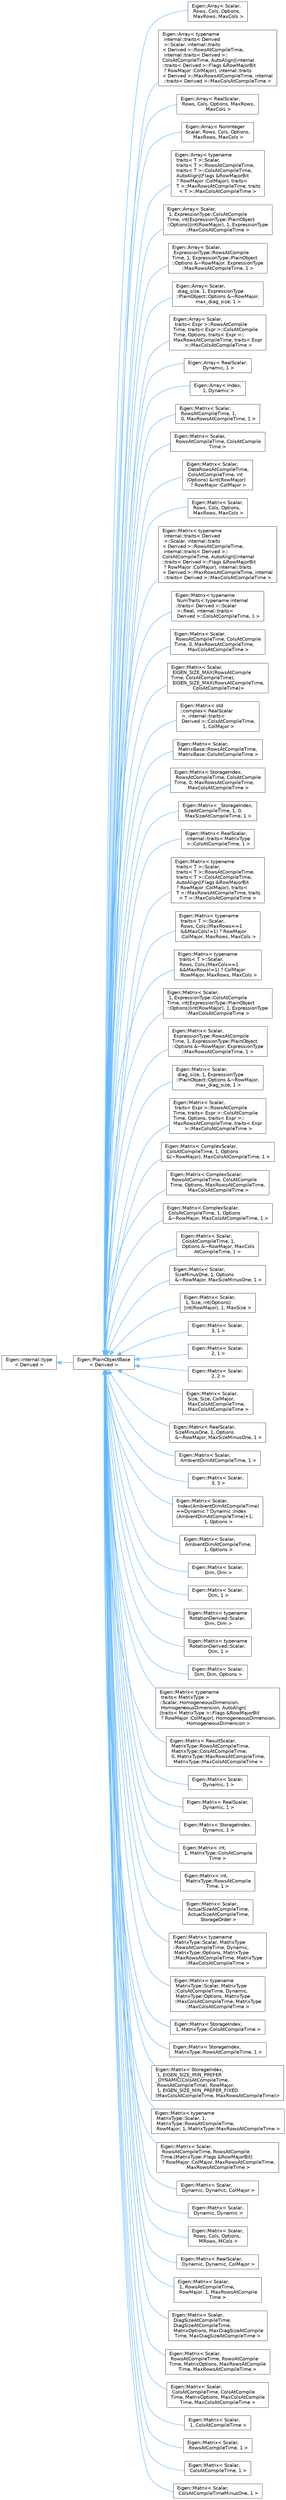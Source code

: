 digraph "Graphical Class Hierarchy"
{
 // LATEX_PDF_SIZE
  bgcolor="transparent";
  edge [fontname=Helvetica,fontsize=10,labelfontname=Helvetica,labelfontsize=10];
  node [fontname=Helvetica,fontsize=10,shape=box,height=0.2,width=0.4];
  rankdir="LR";
  Node0 [id="Node000000",label="Eigen::internal::type\l\< Derived \>",height=0.2,width=0.4,color="grey40", fillcolor="white", style="filled",URL="$structEigen_1_1internal_1_1dense__xpr__base.html",tooltip=" "];
  Node0 -> Node1 [id="edge1101_Node000000_Node000001",dir="back",color="steelblue1",style="solid",tooltip=" "];
  Node1 [id="Node000001",label="Eigen::PlainObjectBase\l\< Derived \>",height=0.2,width=0.4,color="grey40", fillcolor="white", style="filled",URL="$classEigen_1_1PlainObjectBase.html",tooltip=" "];
  Node1 -> Node2 [id="edge1102_Node000001_Node000002",dir="back",color="steelblue1",style="solid",tooltip=" "];
  Node2 [id="Node000002",label="Eigen::Array\< Scalar,\l Rows, Cols, Options,\l MaxRows, MaxCols \>",height=0.2,width=0.4,color="grey40", fillcolor="white", style="filled",URL="$classEigen_1_1Array.html",tooltip=" "];
  Node1 -> Node3 [id="edge1103_Node000001_Node000003",dir="back",color="steelblue1",style="solid",tooltip=" "];
  Node3 [id="Node000003",label="Eigen::Array\< typename\l internal::traits\< Derived\l \>::Scalar, internal::traits\l\< Derived \>::RowsAtCompileTime,\l internal::traits\< Derived \>::\lColsAtCompileTime, AutoAlign\|(internal\l::traits\< Derived \>::Flags &RowMajorBit\l ? RowMajor :ColMajor), internal::traits\l\< Derived \>::MaxRowsAtCompileTime, internal\l::traits\< Derived \>::MaxColsAtCompileTime \>",height=0.2,width=0.4,color="grey40", fillcolor="white", style="filled",URL="$classEigen_1_1Array.html",tooltip=" "];
  Node1 -> Node4 [id="edge1104_Node000001_Node000004",dir="back",color="steelblue1",style="solid",tooltip=" "];
  Node4 [id="Node000004",label="Eigen::Array\< RealScalar,\l Rows, Cols, Options, MaxRows,\l MaxCols \>",height=0.2,width=0.4,color="grey40", fillcolor="white", style="filled",URL="$classEigen_1_1Array.html",tooltip=" "];
  Node1 -> Node5 [id="edge1105_Node000001_Node000005",dir="back",color="steelblue1",style="solid",tooltip=" "];
  Node5 [id="Node000005",label="Eigen::Array\< NonInteger\lScalar, Rows, Cols, Options,\l MaxRows, MaxCols \>",height=0.2,width=0.4,color="grey40", fillcolor="white", style="filled",URL="$classEigen_1_1Array.html",tooltip=" "];
  Node1 -> Node6 [id="edge1106_Node000001_Node000006",dir="back",color="steelblue1",style="solid",tooltip=" "];
  Node6 [id="Node000006",label="Eigen::Array\< typename\l traits\< T \>::Scalar,\l traits\< T \>::RowsAtCompileTime,\l traits\< T \>::ColsAtCompileTime,\l AutoAlign\|(Flags &RowMajorBit\l ? RowMajor :ColMajor), traits\<\l T \>::MaxRowsAtCompileTime, traits\l\< T \>::MaxColsAtCompileTime \>",height=0.2,width=0.4,color="grey40", fillcolor="white", style="filled",URL="$classEigen_1_1Array.html",tooltip=" "];
  Node1 -> Node7 [id="edge1107_Node000001_Node000007",dir="back",color="steelblue1",style="solid",tooltip=" "];
  Node7 [id="Node000007",label="Eigen::Array\< Scalar,\l 1, ExpressionType::ColsAtCompile\lTime, int(ExpressionType::PlainObject\l::Options)\|int(RowMajor), 1, ExpressionType\l::MaxColsAtCompileTime \>",height=0.2,width=0.4,color="grey40", fillcolor="white", style="filled",URL="$classEigen_1_1Array.html",tooltip=" "];
  Node1 -> Node8 [id="edge1108_Node000001_Node000008",dir="back",color="steelblue1",style="solid",tooltip=" "];
  Node8 [id="Node000008",label="Eigen::Array\< Scalar,\l ExpressionType::RowsAtCompile\lTime, 1, ExpressionType::PlainObject\l::Options &~RowMajor, ExpressionType\l::MaxRowsAtCompileTime, 1 \>",height=0.2,width=0.4,color="grey40", fillcolor="white", style="filled",URL="$classEigen_1_1Array.html",tooltip=" "];
  Node1 -> Node9 [id="edge1109_Node000001_Node000009",dir="back",color="steelblue1",style="solid",tooltip=" "];
  Node9 [id="Node000009",label="Eigen::Array\< Scalar,\l diag_size, 1, ExpressionType\l::PlainObject::Options &~RowMajor,\l max_diag_size, 1 \>",height=0.2,width=0.4,color="grey40", fillcolor="white", style="filled",URL="$classEigen_1_1Array.html",tooltip=" "];
  Node1 -> Node10 [id="edge1110_Node000001_Node000010",dir="back",color="steelblue1",style="solid",tooltip=" "];
  Node10 [id="Node000010",label="Eigen::Array\< Scalar,\l traits\< Expr \>::RowsAtCompile\lTime, traits\< Expr \>::ColsAtCompile\lTime, Options, traits\< Expr \>::\lMaxRowsAtCompileTime, traits\< Expr\l \>::MaxColsAtCompileTime \>",height=0.2,width=0.4,color="grey40", fillcolor="white", style="filled",URL="$classEigen_1_1Array.html",tooltip=" "];
  Node1 -> Node11 [id="edge1111_Node000001_Node000011",dir="back",color="steelblue1",style="solid",tooltip=" "];
  Node11 [id="Node000011",label="Eigen::Array\< RealScalar,\l Dynamic, 1 \>",height=0.2,width=0.4,color="grey40", fillcolor="white", style="filled",URL="$classEigen_1_1Array.html",tooltip=" "];
  Node1 -> Node12 [id="edge1112_Node000001_Node000012",dir="back",color="steelblue1",style="solid",tooltip=" "];
  Node12 [id="Node000012",label="Eigen::Array\< Index,\l 1, Dynamic \>",height=0.2,width=0.4,color="grey40", fillcolor="white", style="filled",URL="$classEigen_1_1Array.html",tooltip=" "];
  Node1 -> Node13 [id="edge1113_Node000001_Node000013",dir="back",color="steelblue1",style="solid",tooltip=" "];
  Node13 [id="Node000013",label="Eigen::Matrix\< Scalar,\l RowsAtCompileTime, 1,\l 0, MaxRowsAtCompileTime, 1 \>",height=0.2,width=0.4,color="grey40", fillcolor="white", style="filled",URL="$classEigen_1_1Matrix.html",tooltip=" "];
  Node1 -> Node14 [id="edge1114_Node000001_Node000014",dir="back",color="steelblue1",style="solid",tooltip=" "];
  Node14 [id="Node000014",label="Eigen::Matrix\< Scalar,\l RowsAtCompileTime, ColsAtCompile\lTime \>",height=0.2,width=0.4,color="grey40", fillcolor="white", style="filled",URL="$classEigen_1_1Matrix.html",tooltip=" "];
  Node1 -> Node15 [id="edge1115_Node000001_Node000015",dir="back",color="steelblue1",style="solid",tooltip=" "];
  Node15 [id="Node000015",label="Eigen::Matrix\< Scalar,\l DataRowsAtCompileTime,\l ColsAtCompileTime, int\l(Options) &int(RowMajor)\l ? RowMajor :ColMajor \>",height=0.2,width=0.4,color="grey40", fillcolor="white", style="filled",URL="$classEigen_1_1Matrix.html",tooltip=" "];
  Node1 -> Node16 [id="edge1116_Node000001_Node000016",dir="back",color="steelblue1",style="solid",tooltip=" "];
  Node16 [id="Node000016",label="Eigen::Matrix\< Scalar,\l Rows, Cols, Options,\l MaxRows, MaxCols \>",height=0.2,width=0.4,color="grey40", fillcolor="white", style="filled",URL="$classEigen_1_1Matrix.html",tooltip=" "];
  Node1 -> Node17 [id="edge1117_Node000001_Node000017",dir="back",color="steelblue1",style="solid",tooltip=" "];
  Node17 [id="Node000017",label="Eigen::Matrix\< typename\l internal::traits\< Derived\l \>::Scalar, internal::traits\l\< Derived \>::RowsAtCompileTime,\l internal::traits\< Derived \>::\lColsAtCompileTime, AutoAlign\|(internal\l::traits\< Derived \>::Flags &RowMajorBit\l ? RowMajor :ColMajor), internal::traits\l\< Derived \>::MaxRowsAtCompileTime, internal\l::traits\< Derived \>::MaxColsAtCompileTime \>",height=0.2,width=0.4,color="grey40", fillcolor="white", style="filled",URL="$classEigen_1_1Matrix.html",tooltip=" "];
  Node1 -> Node18 [id="edge1118_Node000001_Node000018",dir="back",color="steelblue1",style="solid",tooltip=" "];
  Node18 [id="Node000018",label="Eigen::Matrix\< typename\l NumTraits\< typename internal\l::traits\< Derived \>::Scalar\l \>::Real, internal::traits\<\l Derived \>::ColsAtCompileTime, 1 \>",height=0.2,width=0.4,color="grey40", fillcolor="white", style="filled",URL="$classEigen_1_1Matrix.html",tooltip=" "];
  Node1 -> Node19 [id="edge1119_Node000001_Node000019",dir="back",color="steelblue1",style="solid",tooltip=" "];
  Node19 [id="Node000019",label="Eigen::Matrix\< Scalar,\l RowsAtCompileTime, ColsAtCompile\lTime, 0, MaxRowsAtCompileTime,\l MaxColsAtCompileTime \>",height=0.2,width=0.4,color="grey40", fillcolor="white", style="filled",URL="$classEigen_1_1Matrix.html",tooltip=" "];
  Node1 -> Node20 [id="edge1120_Node000001_Node000020",dir="back",color="steelblue1",style="solid",tooltip=" "];
  Node20 [id="Node000020",label="Eigen::Matrix\< Scalar,\l EIGEN_SIZE_MAX(RowsAtCompile\lTime, ColsAtCompileTime),\l EIGEN_SIZE_MAX(RowsAtCompileTime,\l ColsAtCompileTime)\>",height=0.2,width=0.4,color="grey40", fillcolor="white", style="filled",URL="$classEigen_1_1Matrix.html",tooltip=" "];
  Node1 -> Node21 [id="edge1121_Node000001_Node000021",dir="back",color="steelblue1",style="solid",tooltip=" "];
  Node21 [id="Node000021",label="Eigen::Matrix\< std\l::complex\< RealScalar\l \>, internal::traits\<\l Derived \>::ColsAtCompileTime,\l 1, ColMajor \>",height=0.2,width=0.4,color="grey40", fillcolor="white", style="filled",URL="$classEigen_1_1Matrix.html",tooltip=" "];
  Node1 -> Node22 [id="edge1122_Node000001_Node000022",dir="back",color="steelblue1",style="solid",tooltip=" "];
  Node22 [id="Node000022",label="Eigen::Matrix\< Scalar,\l MatrixBase::RowsAtCompileTime,\l MatrixBase::ColsAtCompileTime \>",height=0.2,width=0.4,color="grey40", fillcolor="white", style="filled",URL="$classEigen_1_1Matrix.html",tooltip=" "];
  Node1 -> Node23 [id="edge1123_Node000001_Node000023",dir="back",color="steelblue1",style="solid",tooltip=" "];
  Node23 [id="Node000023",label="Eigen::Matrix\< StorageIndex,\l RowsAtCompileTime, ColsAtCompile\lTime, 0, MaxRowsAtCompileTime,\l MaxColsAtCompileTime \>",height=0.2,width=0.4,color="grey40", fillcolor="white", style="filled",URL="$classEigen_1_1Matrix.html",tooltip=" "];
  Node1 -> Node24 [id="edge1124_Node000001_Node000024",dir="back",color="steelblue1",style="solid",tooltip=" "];
  Node24 [id="Node000024",label="Eigen::Matrix\< _StorageIndex,\l SizeAtCompileTime, 1, 0,\l MaxSizeAtCompileTime, 1 \>",height=0.2,width=0.4,color="grey40", fillcolor="white", style="filled",URL="$classEigen_1_1Matrix.html",tooltip=" "];
  Node1 -> Node25 [id="edge1125_Node000001_Node000025",dir="back",color="steelblue1",style="solid",tooltip=" "];
  Node25 [id="Node000025",label="Eigen::Matrix\< RealScalar,\l internal::traits\< MatrixType\l \>::ColsAtCompileTime, 1 \>",height=0.2,width=0.4,color="grey40", fillcolor="white", style="filled",URL="$classEigen_1_1Matrix.html",tooltip=" "];
  Node1 -> Node26 [id="edge1126_Node000001_Node000026",dir="back",color="steelblue1",style="solid",tooltip=" "];
  Node26 [id="Node000026",label="Eigen::Matrix\< typename\l traits\< T \>::Scalar,\l traits\< T \>::RowsAtCompileTime,\l traits\< T \>::ColsAtCompileTime,\l AutoAlign\|(Flags &RowMajorBit\l ? RowMajor :ColMajor), traits\<\l T \>::MaxRowsAtCompileTime, traits\l\< T \>::MaxColsAtCompileTime \>",height=0.2,width=0.4,color="grey40", fillcolor="white", style="filled",URL="$classEigen_1_1Matrix.html",tooltip=" "];
  Node1 -> Node27 [id="edge1127_Node000001_Node000027",dir="back",color="steelblue1",style="solid",tooltip=" "];
  Node27 [id="Node000027",label="Eigen::Matrix\< typename\l traits\< T \>::Scalar,\l Rows, Cols,(MaxRows==1\l &&MaxCols!=1) ? RowMajor\l :ColMajor, MaxRows, MaxCols \>",height=0.2,width=0.4,color="grey40", fillcolor="white", style="filled",URL="$classEigen_1_1Matrix.html",tooltip=" "];
  Node1 -> Node28 [id="edge1128_Node000001_Node000028",dir="back",color="steelblue1",style="solid",tooltip=" "];
  Node28 [id="Node000028",label="Eigen::Matrix\< typename\l traits\< T \>::Scalar,\l Rows, Cols,(MaxCols==1\l &&MaxRows!=1) ? ColMajor\l :RowMajor, MaxRows, MaxCols \>",height=0.2,width=0.4,color="grey40", fillcolor="white", style="filled",URL="$classEigen_1_1Matrix.html",tooltip=" "];
  Node1 -> Node29 [id="edge1129_Node000001_Node000029",dir="back",color="steelblue1",style="solid",tooltip=" "];
  Node29 [id="Node000029",label="Eigen::Matrix\< Scalar,\l 1, ExpressionType::ColsAtCompile\lTime, int(ExpressionType::PlainObject\l::Options)\|int(RowMajor), 1, ExpressionType\l::MaxColsAtCompileTime \>",height=0.2,width=0.4,color="grey40", fillcolor="white", style="filled",URL="$classEigen_1_1Matrix.html",tooltip=" "];
  Node1 -> Node30 [id="edge1130_Node000001_Node000030",dir="back",color="steelblue1",style="solid",tooltip=" "];
  Node30 [id="Node000030",label="Eigen::Matrix\< Scalar,\l ExpressionType::RowsAtCompile\lTime, 1, ExpressionType::PlainObject\l::Options &~RowMajor, ExpressionType\l::MaxRowsAtCompileTime, 1 \>",height=0.2,width=0.4,color="grey40", fillcolor="white", style="filled",URL="$classEigen_1_1Matrix.html",tooltip=" "];
  Node1 -> Node31 [id="edge1131_Node000001_Node000031",dir="back",color="steelblue1",style="solid",tooltip=" "];
  Node31 [id="Node000031",label="Eigen::Matrix\< Scalar,\l diag_size, 1, ExpressionType\l::PlainObject::Options &~RowMajor,\l max_diag_size, 1 \>",height=0.2,width=0.4,color="grey40", fillcolor="white", style="filled",URL="$classEigen_1_1Matrix.html",tooltip=" "];
  Node1 -> Node32 [id="edge1132_Node000001_Node000032",dir="back",color="steelblue1",style="solid",tooltip=" "];
  Node32 [id="Node000032",label="Eigen::Matrix\< Scalar,\l traits\< Expr \>::RowsAtCompile\lTime, traits\< Expr \>::ColsAtCompile\lTime, Options, traits\< Expr \>::\lMaxRowsAtCompileTime, traits\< Expr\l \>::MaxColsAtCompileTime \>",height=0.2,width=0.4,color="grey40", fillcolor="white", style="filled",URL="$classEigen_1_1Matrix.html",tooltip=" "];
  Node1 -> Node33 [id="edge1133_Node000001_Node000033",dir="back",color="steelblue1",style="solid",tooltip=" "];
  Node33 [id="Node000033",label="Eigen::Matrix\< ComplexScalar,\l ColsAtCompileTime, 1, Options\l &(~RowMajor), MaxColsAtCompileTime, 1 \>",height=0.2,width=0.4,color="grey40", fillcolor="white", style="filled",URL="$classEigen_1_1Matrix.html",tooltip=" "];
  Node1 -> Node34 [id="edge1134_Node000001_Node000034",dir="back",color="steelblue1",style="solid",tooltip=" "];
  Node34 [id="Node000034",label="Eigen::Matrix\< ComplexScalar,\l RowsAtCompileTime, ColsAtCompile\lTime, Options, MaxRowsAtCompileTime,\l MaxColsAtCompileTime \>",height=0.2,width=0.4,color="grey40", fillcolor="white", style="filled",URL="$classEigen_1_1Matrix.html",tooltip=" "];
  Node1 -> Node35 [id="edge1135_Node000001_Node000035",dir="back",color="steelblue1",style="solid",tooltip=" "];
  Node35 [id="Node000035",label="Eigen::Matrix\< ComplexScalar,\l ColsAtCompileTime, 1, Options\l &~RowMajor, MaxColsAtCompileTime, 1 \>",height=0.2,width=0.4,color="grey40", fillcolor="white", style="filled",URL="$classEigen_1_1Matrix.html",tooltip=" "];
  Node1 -> Node36 [id="edge1136_Node000001_Node000036",dir="back",color="steelblue1",style="solid",tooltip=" "];
  Node36 [id="Node000036",label="Eigen::Matrix\< Scalar,\l ColsAtCompileTime, 1,\l Options &~RowMajor, MaxCols\lAtCompileTime, 1 \>",height=0.2,width=0.4,color="grey40", fillcolor="white", style="filled",URL="$classEigen_1_1Matrix.html",tooltip=" "];
  Node1 -> Node37 [id="edge1137_Node000001_Node000037",dir="back",color="steelblue1",style="solid",tooltip=" "];
  Node37 [id="Node000037",label="Eigen::Matrix\< Scalar,\l SizeMinusOne, 1, Options\l &~RowMajor, MaxSizeMinusOne, 1 \>",height=0.2,width=0.4,color="grey40", fillcolor="white", style="filled",URL="$classEigen_1_1Matrix.html",tooltip=" "];
  Node1 -> Node38 [id="edge1138_Node000001_Node000038",dir="back",color="steelblue1",style="solid",tooltip=" "];
  Node38 [id="Node000038",label="Eigen::Matrix\< Scalar,\l 1, Size, int(Options)\l\|int(RowMajor), 1, MaxSize \>",height=0.2,width=0.4,color="grey40", fillcolor="white", style="filled",URL="$classEigen_1_1Matrix.html",tooltip=" "];
  Node1 -> Node39 [id="edge1139_Node000001_Node000039",dir="back",color="steelblue1",style="solid",tooltip=" "];
  Node39 [id="Node000039",label="Eigen::Matrix\< Scalar,\l 3, 1 \>",height=0.2,width=0.4,color="grey40", fillcolor="white", style="filled",URL="$classEigen_1_1Matrix.html",tooltip=" "];
  Node1 -> Node40 [id="edge1140_Node000001_Node000040",dir="back",color="steelblue1",style="solid",tooltip=" "];
  Node40 [id="Node000040",label="Eigen::Matrix\< Scalar,\l 2, 1 \>",height=0.2,width=0.4,color="grey40", fillcolor="white", style="filled",URL="$classEigen_1_1Matrix.html",tooltip=" "];
  Node1 -> Node41 [id="edge1141_Node000001_Node000041",dir="back",color="steelblue1",style="solid",tooltip=" "];
  Node41 [id="Node000041",label="Eigen::Matrix\< Scalar,\l 2, 2 \>",height=0.2,width=0.4,color="grey40", fillcolor="white", style="filled",URL="$classEigen_1_1Matrix.html",tooltip=" "];
  Node1 -> Node42 [id="edge1142_Node000001_Node000042",dir="back",color="steelblue1",style="solid",tooltip=" "];
  Node42 [id="Node000042",label="Eigen::Matrix\< Scalar,\l Size, Size, ColMajor,\l MaxColsAtCompileTime,\l MaxColsAtCompileTime \>",height=0.2,width=0.4,color="grey40", fillcolor="white", style="filled",URL="$classEigen_1_1Matrix.html",tooltip=" "];
  Node1 -> Node43 [id="edge1143_Node000001_Node000043",dir="back",color="steelblue1",style="solid",tooltip=" "];
  Node43 [id="Node000043",label="Eigen::Matrix\< RealScalar,\l SizeMinusOne, 1, Options\l &~RowMajor, MaxSizeMinusOne, 1 \>",height=0.2,width=0.4,color="grey40", fillcolor="white", style="filled",URL="$classEigen_1_1Matrix.html",tooltip=" "];
  Node1 -> Node44 [id="edge1144_Node000001_Node000044",dir="back",color="steelblue1",style="solid",tooltip=" "];
  Node44 [id="Node000044",label="Eigen::Matrix\< Scalar,\l AmbientDimAtCompileTime, 1 \>",height=0.2,width=0.4,color="grey40", fillcolor="white", style="filled",URL="$classEigen_1_1Matrix.html",tooltip=" "];
  Node1 -> Node45 [id="edge1145_Node000001_Node000045",dir="back",color="steelblue1",style="solid",tooltip=" "];
  Node45 [id="Node000045",label="Eigen::Matrix\< Scalar,\l 3, 3 \>",height=0.2,width=0.4,color="grey40", fillcolor="white", style="filled",URL="$classEigen_1_1Matrix.html",tooltip=" "];
  Node1 -> Node46 [id="edge1146_Node000001_Node000046",dir="back",color="steelblue1",style="solid",tooltip=" "];
  Node46 [id="Node000046",label="Eigen::Matrix\< Scalar,\l Index(AmbientDimAtCompileTime)\l==Dynamic ? Dynamic :Index\l(AmbientDimAtCompileTime)+1,\l 1, Options \>",height=0.2,width=0.4,color="grey40", fillcolor="white", style="filled",URL="$classEigen_1_1Matrix.html",tooltip=" "];
  Node1 -> Node47 [id="edge1147_Node000001_Node000047",dir="back",color="steelblue1",style="solid",tooltip=" "];
  Node47 [id="Node000047",label="Eigen::Matrix\< Scalar,\l AmbientDimAtCompileTime,\l 1, Options \>",height=0.2,width=0.4,color="grey40", fillcolor="white", style="filled",URL="$classEigen_1_1Matrix.html",tooltip=" "];
  Node1 -> Node48 [id="edge1148_Node000001_Node000048",dir="back",color="steelblue1",style="solid",tooltip=" "];
  Node48 [id="Node000048",label="Eigen::Matrix\< Scalar,\l Dim, Dim \>",height=0.2,width=0.4,color="grey40", fillcolor="white", style="filled",URL="$classEigen_1_1Matrix.html",tooltip=" "];
  Node1 -> Node49 [id="edge1149_Node000001_Node000049",dir="back",color="steelblue1",style="solid",tooltip=" "];
  Node49 [id="Node000049",label="Eigen::Matrix\< Scalar,\l Dim, 1 \>",height=0.2,width=0.4,color="grey40", fillcolor="white", style="filled",URL="$classEigen_1_1Matrix.html",tooltip=" "];
  Node1 -> Node50 [id="edge1150_Node000001_Node000050",dir="back",color="steelblue1",style="solid",tooltip=" "];
  Node50 [id="Node000050",label="Eigen::Matrix\< typename\l RotationDerived::Scalar,\l Dim, Dim \>",height=0.2,width=0.4,color="grey40", fillcolor="white", style="filled",URL="$classEigen_1_1Matrix.html",tooltip=" "];
  Node1 -> Node51 [id="edge1151_Node000001_Node000051",dir="back",color="steelblue1",style="solid",tooltip=" "];
  Node51 [id="Node000051",label="Eigen::Matrix\< typename\l RotationDerived::Scalar,\l Dim, 1 \>",height=0.2,width=0.4,color="grey40", fillcolor="white", style="filled",URL="$classEigen_1_1Matrix.html",tooltip=" "];
  Node1 -> Node52 [id="edge1152_Node000001_Node000052",dir="back",color="steelblue1",style="solid",tooltip=" "];
  Node52 [id="Node000052",label="Eigen::Matrix\< Scalar,\l Dim, Dim, Options \>",height=0.2,width=0.4,color="grey40", fillcolor="white", style="filled",URL="$classEigen_1_1Matrix.html",tooltip=" "];
  Node1 -> Node53 [id="edge1153_Node000001_Node000053",dir="back",color="steelblue1",style="solid",tooltip=" "];
  Node53 [id="Node000053",label="Eigen::Matrix\< typename\l traits\< MatrixType \>\l::Scalar, HomogeneousDimension,\l HomogeneousDimension, AutoAlign\|\l(traits\< MatrixType \>::Flags &RowMajorBit\l ? RowMajor :ColMajor), HomogeneousDimension,\l HomogeneousDimension \>",height=0.2,width=0.4,color="grey40", fillcolor="white", style="filled",URL="$classEigen_1_1Matrix.html",tooltip=" "];
  Node1 -> Node54 [id="edge1154_Node000001_Node000054",dir="back",color="steelblue1",style="solid",tooltip=" "];
  Node54 [id="Node000054",label="Eigen::Matrix\< ResultScalar,\l MatrixType::RowsAtCompileTime,\l MatrixType::ColsAtCompileTime,\l 0, MatrixType::MaxRowsAtCompileTime,\l MatrixType::MaxColsAtCompileTime \>",height=0.2,width=0.4,color="grey40", fillcolor="white", style="filled",URL="$classEigen_1_1Matrix.html",tooltip=" "];
  Node1 -> Node55 [id="edge1155_Node000001_Node000055",dir="back",color="steelblue1",style="solid",tooltip=" "];
  Node55 [id="Node000055",label="Eigen::Matrix\< Scalar,\l Dynamic, 1 \>",height=0.2,width=0.4,color="grey40", fillcolor="white", style="filled",URL="$classEigen_1_1Matrix.html",tooltip=" "];
  Node1 -> Node56 [id="edge1156_Node000001_Node000056",dir="back",color="steelblue1",style="solid",tooltip=" "];
  Node56 [id="Node000056",label="Eigen::Matrix\< RealScalar,\l Dynamic, 1 \>",height=0.2,width=0.4,color="grey40", fillcolor="white", style="filled",URL="$classEigen_1_1Matrix.html",tooltip=" "];
  Node1 -> Node57 [id="edge1157_Node000001_Node000057",dir="back",color="steelblue1",style="solid",tooltip=" "];
  Node57 [id="Node000057",label="Eigen::Matrix\< StorageIndex,\l Dynamic, 1 \>",height=0.2,width=0.4,color="grey40", fillcolor="white", style="filled",URL="$classEigen_1_1Matrix.html",tooltip=" "];
  Node1 -> Node58 [id="edge1158_Node000001_Node000058",dir="back",color="steelblue1",style="solid",tooltip=" "];
  Node58 [id="Node000058",label="Eigen::Matrix\< int,\l 1, MatrixType::ColsAtCompile\lTime \>",height=0.2,width=0.4,color="grey40", fillcolor="white", style="filled",URL="$classEigen_1_1Matrix.html",tooltip=" "];
  Node1 -> Node59 [id="edge1159_Node000001_Node000059",dir="back",color="steelblue1",style="solid",tooltip=" "];
  Node59 [id="Node000059",label="Eigen::Matrix\< int,\l MatrixType::RowsAtCompile\lTime, 1 \>",height=0.2,width=0.4,color="grey40", fillcolor="white", style="filled",URL="$classEigen_1_1Matrix.html",tooltip=" "];
  Node1 -> Node60 [id="edge1160_Node000001_Node000060",dir="back",color="steelblue1",style="solid",tooltip=" "];
  Node60 [id="Node000060",label="Eigen::Matrix\< Scalar,\l ActualSizeAtCompileTime,\l ActualSizeAtCompileTime,\l StorageOrder \>",height=0.2,width=0.4,color="grey40", fillcolor="white", style="filled",URL="$classEigen_1_1Matrix.html",tooltip=" "];
  Node1 -> Node61 [id="edge1161_Node000001_Node000061",dir="back",color="steelblue1",style="solid",tooltip=" "];
  Node61 [id="Node000061",label="Eigen::Matrix\< typename\l MatrixType::Scalar, MatrixType\l::RowsAtCompileTime, Dynamic,\l MatrixType::Options, MatrixType\l::MaxRowsAtCompileTime, MatrixType\l::MaxColsAtCompileTime \>",height=0.2,width=0.4,color="grey40", fillcolor="white", style="filled",URL="$classEigen_1_1Matrix.html",tooltip=" "];
  Node1 -> Node62 [id="edge1162_Node000001_Node000062",dir="back",color="steelblue1",style="solid",tooltip=" "];
  Node62 [id="Node000062",label="Eigen::Matrix\< typename\l MatrixType::Scalar, MatrixType\l::ColsAtCompileTime, Dynamic,\l MatrixType::Options, MatrixType\l::MaxColsAtCompileTime, MatrixType\l::MaxColsAtCompileTime \>",height=0.2,width=0.4,color="grey40", fillcolor="white", style="filled",URL="$classEigen_1_1Matrix.html",tooltip=" "];
  Node1 -> Node63 [id="edge1163_Node000001_Node000063",dir="back",color="steelblue1",style="solid",tooltip=" "];
  Node63 [id="Node000063",label="Eigen::Matrix\< StorageIndex,\l 1, MatrixType::ColsAtCompileTime \>",height=0.2,width=0.4,color="grey40", fillcolor="white", style="filled",URL="$classEigen_1_1Matrix.html",tooltip=" "];
  Node1 -> Node64 [id="edge1164_Node000001_Node000064",dir="back",color="steelblue1",style="solid",tooltip=" "];
  Node64 [id="Node000064",label="Eigen::Matrix\< StorageIndex,\l MatrixType::RowsAtCompileTime, 1 \>",height=0.2,width=0.4,color="grey40", fillcolor="white", style="filled",URL="$classEigen_1_1Matrix.html",tooltip=" "];
  Node1 -> Node65 [id="edge1165_Node000001_Node000065",dir="back",color="steelblue1",style="solid",tooltip=" "];
  Node65 [id="Node000065",label="Eigen::Matrix\< StorageIndex,\l 1, EIGEN_SIZE_MIN_PREFER\l_DYNAMIC(ColsAtCompileTime,\l RowsAtCompileTime), RowMajor,\l 1, EIGEN_SIZE_MIN_PREFER_FIXED\l(MaxColsAtCompileTime, MaxRowsAtCompileTime)\>",height=0.2,width=0.4,color="grey40", fillcolor="white", style="filled",URL="$classEigen_1_1Matrix.html",tooltip=" "];
  Node1 -> Node66 [id="edge1166_Node000001_Node000066",dir="back",color="steelblue1",style="solid",tooltip=" "];
  Node66 [id="Node000066",label="Eigen::Matrix\< typename\l MatrixType::Scalar, 1,\l MatrixType::RowsAtCompileTime,\l RowMajor, 1, MatrixType::MaxRowsAtCompileTime \>",height=0.2,width=0.4,color="grey40", fillcolor="white", style="filled",URL="$classEigen_1_1Matrix.html",tooltip=" "];
  Node1 -> Node67 [id="edge1167_Node000001_Node000067",dir="back",color="steelblue1",style="solid",tooltip=" "];
  Node67 [id="Node000067",label="Eigen::Matrix\< Scalar,\l RowsAtCompileTime, RowsAtCompile\lTime,(MatrixType::Flags &RowMajorBit)\l ? RowMajor :ColMajor, MaxRowsAtCompileTime,\l MaxRowsAtCompileTime \>",height=0.2,width=0.4,color="grey40", fillcolor="white", style="filled",URL="$classEigen_1_1Matrix.html",tooltip=" "];
  Node1 -> Node68 [id="edge1168_Node000001_Node000068",dir="back",color="steelblue1",style="solid",tooltip=" "];
  Node68 [id="Node000068",label="Eigen::Matrix\< Scalar,\l Dynamic, Dynamic, ColMajor \>",height=0.2,width=0.4,color="grey40", fillcolor="white", style="filled",URL="$classEigen_1_1Matrix.html",tooltip=" "];
  Node1 -> Node69 [id="edge1169_Node000001_Node000069",dir="back",color="steelblue1",style="solid",tooltip=" "];
  Node69 [id="Node000069",label="Eigen::Matrix\< Scalar,\l Dynamic, Dynamic \>",height=0.2,width=0.4,color="grey40", fillcolor="white", style="filled",URL="$classEigen_1_1Matrix.html",tooltip=" "];
  Node1 -> Node70 [id="edge1170_Node000001_Node000070",dir="back",color="steelblue1",style="solid",tooltip=" "];
  Node70 [id="Node000070",label="Eigen::Matrix\< Scalar,\l Rows, Cols, Options,\l MRows, MCols \>",height=0.2,width=0.4,color="grey40", fillcolor="white", style="filled",URL="$classEigen_1_1Matrix.html",tooltip=" "];
  Node1 -> Node71 [id="edge1171_Node000001_Node000071",dir="back",color="steelblue1",style="solid",tooltip=" "];
  Node71 [id="Node000071",label="Eigen::Matrix\< RealScalar,\l Dynamic, Dynamic, ColMajor \>",height=0.2,width=0.4,color="grey40", fillcolor="white", style="filled",URL="$classEigen_1_1Matrix.html",tooltip=" "];
  Node1 -> Node72 [id="edge1172_Node000001_Node000072",dir="back",color="steelblue1",style="solid",tooltip=" "];
  Node72 [id="Node000072",label="Eigen::Matrix\< Scalar,\l 1, RowsAtCompileTime,\l RowMajor, 1, MaxRowsAtCompile\lTime \>",height=0.2,width=0.4,color="grey40", fillcolor="white", style="filled",URL="$classEigen_1_1Matrix.html",tooltip=" "];
  Node1 -> Node73 [id="edge1173_Node000001_Node000073",dir="back",color="steelblue1",style="solid",tooltip=" "];
  Node73 [id="Node000073",label="Eigen::Matrix\< Scalar,\l DiagSizeAtCompileTime,\l DiagSizeAtCompileTime,\l MatrixOptions, MaxDiagSizeAtCompile\lTime, MaxDiagSizeAtCompileTime \>",height=0.2,width=0.4,color="grey40", fillcolor="white", style="filled",URL="$classEigen_1_1Matrix.html",tooltip=" "];
  Node1 -> Node74 [id="edge1174_Node000001_Node000074",dir="back",color="steelblue1",style="solid",tooltip=" "];
  Node74 [id="Node000074",label="Eigen::Matrix\< Scalar,\l RowsAtCompileTime, RowsAtCompile\lTime, MatrixOptions, MaxRowsAtCompile\lTime, MaxRowsAtCompileTime \>",height=0.2,width=0.4,color="grey40", fillcolor="white", style="filled",URL="$classEigen_1_1Matrix.html",tooltip=" "];
  Node1 -> Node75 [id="edge1175_Node000001_Node000075",dir="back",color="steelblue1",style="solid",tooltip=" "];
  Node75 [id="Node000075",label="Eigen::Matrix\< Scalar,\l ColsAtCompileTime, ColsAtCompile\lTime, MatrixOptions, MaxColsAtCompile\lTime, MaxColsAtCompileTime \>",height=0.2,width=0.4,color="grey40", fillcolor="white", style="filled",URL="$classEigen_1_1Matrix.html",tooltip=" "];
  Node1 -> Node76 [id="edge1176_Node000001_Node000076",dir="back",color="steelblue1",style="solid",tooltip=" "];
  Node76 [id="Node000076",label="Eigen::Matrix\< Scalar,\l 1, ColsAtCompileTime \>",height=0.2,width=0.4,color="grey40", fillcolor="white", style="filled",URL="$classEigen_1_1Matrix.html",tooltip=" "];
  Node1 -> Node77 [id="edge1177_Node000001_Node000077",dir="back",color="steelblue1",style="solid",tooltip=" "];
  Node77 [id="Node000077",label="Eigen::Matrix\< Scalar,\l RowsAtCompileTime, 1 \>",height=0.2,width=0.4,color="grey40", fillcolor="white", style="filled",URL="$classEigen_1_1Matrix.html",tooltip=" "];
  Node1 -> Node78 [id="edge1178_Node000001_Node000078",dir="back",color="steelblue1",style="solid",tooltip=" "];
  Node78 [id="Node000078",label="Eigen::Matrix\< Scalar,\l ColsAtCompileTime, 1 \>",height=0.2,width=0.4,color="grey40", fillcolor="white", style="filled",URL="$classEigen_1_1Matrix.html",tooltip=" "];
  Node1 -> Node79 [id="edge1179_Node000001_Node000079",dir="back",color="steelblue1",style="solid",tooltip=" "];
  Node79 [id="Node000079",label="Eigen::Matrix\< Scalar,\l ColsAtCompileTimeMinusOne, 1 \>",height=0.2,width=0.4,color="grey40", fillcolor="white", style="filled",URL="$classEigen_1_1Matrix.html",tooltip=" "];
}
